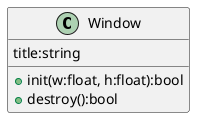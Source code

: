 @startuml test
class Window {
    title:string
    +init(w:float, h:float):bool
    +destroy():bool
}
@enduml